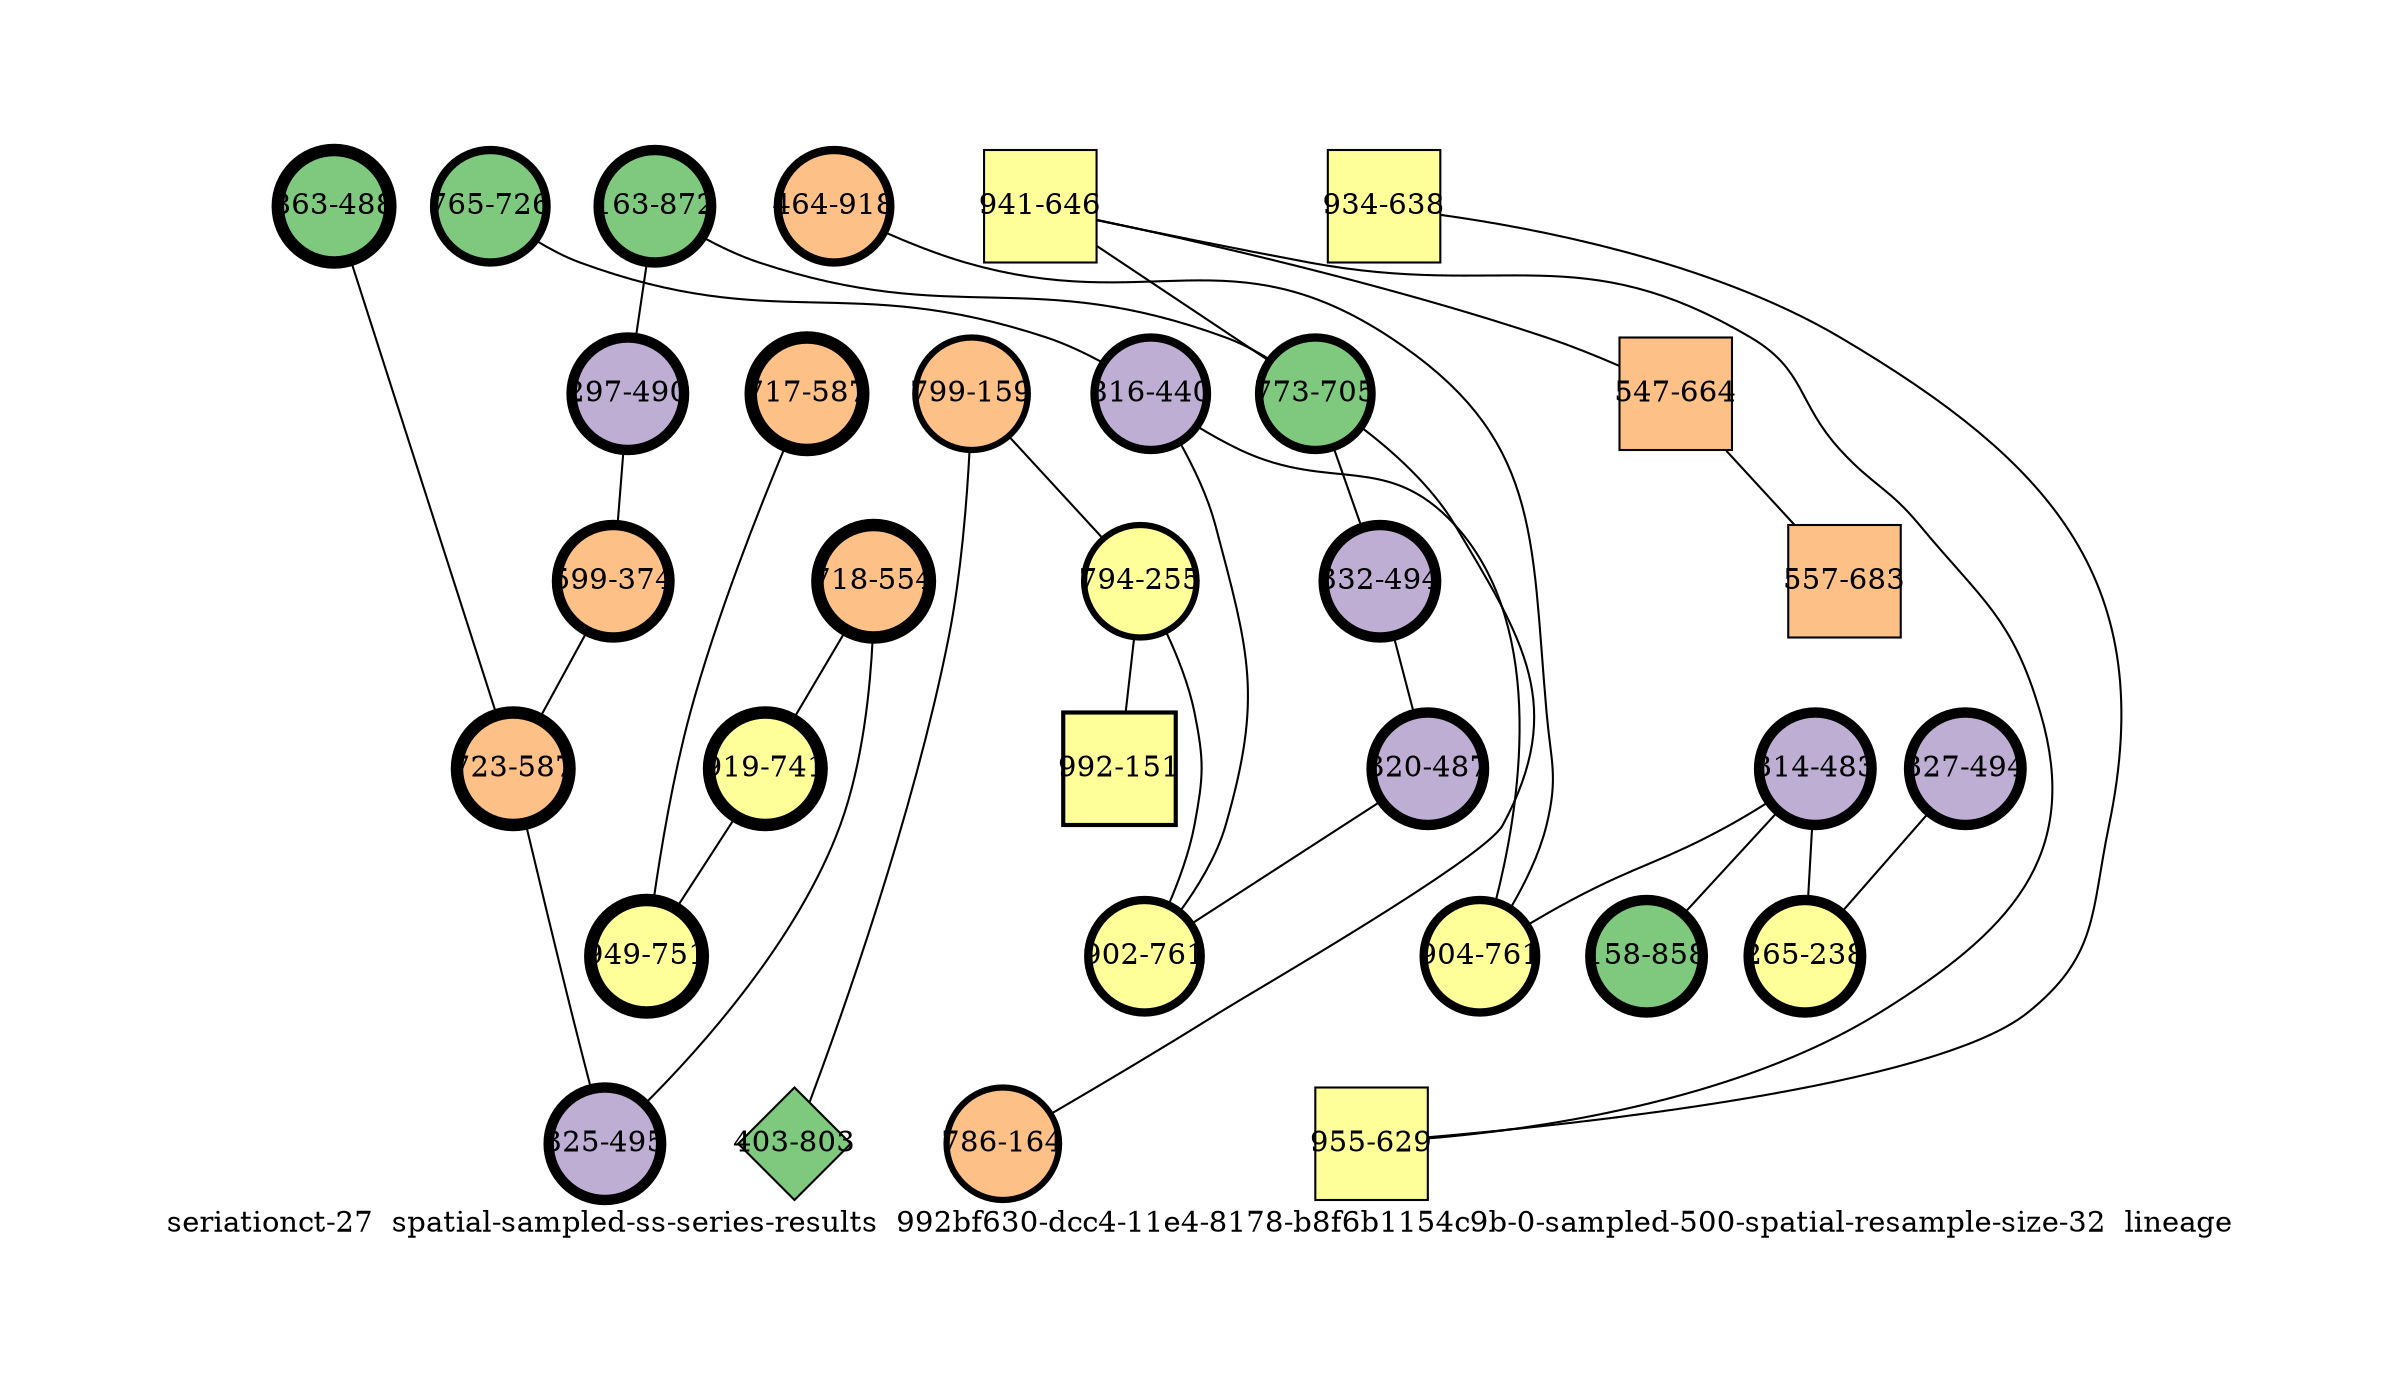 strict graph "seriationct-27  spatial-sampled-ss-series-results  992bf630-dcc4-11e4-8178-b8f6b1154c9b-0-sampled-500-spatial-resample-size-32  lineage" {
labelloc=b;
ratio=auto;
pad="1.0";
label="seriationct-27  spatial-sampled-ss-series-results  992bf630-dcc4-11e4-8178-b8f6b1154c9b-0-sampled-500-spatial-resample-size-32  lineage";
node [width="0.75", style=filled, fixedsize=true, height="0.75", shape=circle, label=""];
0 [xCoordinate="872.0", appears_in_slice=5, yCoordinate="163.0", colorscheme=accent6, lineage_id=0, short_label="163-872", label="163-872", shape=circle, cluster_id=0, fillcolor=1, size="500.0", id=0, penwidth="5.0"];
1 [xCoordinate="490.0", appears_in_slice=5, yCoordinate="297.0", colorscheme=accent6, lineage_id=0, short_label="297-490", label="297-490", shape=circle, cluster_id=1, fillcolor=2, size="500.0", id=1, penwidth="5.0"];
2 [xCoordinate="646.0", appears_in_slice=1, yCoordinate="941.0", colorscheme=accent6, lineage_id=1, short_label="941-646", label="941-646", shape=square, cluster_id=3, fillcolor=4, size="500.0", id=2, penwidth="1.0"];
3 [xCoordinate="374.0", appears_in_slice=5, yCoordinate="599.0", colorscheme=accent6, lineage_id=0, short_label="599-374", label="599-374", shape=circle, cluster_id=2, fillcolor=3, size="500.0", id=3, penwidth="5.0"];
4 [xCoordinate="488.0", appears_in_slice=6, yCoordinate="863.0", colorscheme=accent6, lineage_id=0, short_label="863-488", label="863-488", shape=circle, cluster_id=0, fillcolor=1, size="500.0", id=4, penwidth="6.0"];
5 [xCoordinate="664.0", appears_in_slice=1, yCoordinate="547.0", colorscheme=accent6, lineage_id=1, short_label="547-664", label="547-664", shape=square, cluster_id=2, fillcolor=3, size="500.0", id=5, penwidth="1.0"];
6 [xCoordinate="918.0", appears_in_slice=4, yCoordinate="464.0", colorscheme=accent6, lineage_id=0, short_label="464-918", label="464-918", shape=circle, cluster_id=2, fillcolor=3, size="500.0", id=6, penwidth="4.0"];
7 [xCoordinate="159.0", appears_in_slice=3, yCoordinate="799.0", colorscheme=accent6, lineage_id=0, short_label="799-159", label="799-159", shape=circle, cluster_id=2, fillcolor=3, size="500.0", id=7, penwidth="3.0"];
8 [xCoordinate="803.0", appears_in_slice=1, yCoordinate="403.0", colorscheme=accent6, lineage_id=2, short_label="403-803", label="403-803", shape=diamond, cluster_id=0, fillcolor=1, size="500.0", id=8, penwidth="1.0"];
9 [xCoordinate="483.0", appears_in_slice=5, yCoordinate="314.0", colorscheme=accent6, lineage_id=0, short_label="314-483", label="314-483", shape=circle, cluster_id=1, fillcolor=2, size="500.0", id=9, penwidth="5.0"];
10 [xCoordinate="638.0", appears_in_slice=1, yCoordinate="934.0", colorscheme=accent6, lineage_id=1, short_label="934-638", label="934-638", shape=square, cluster_id=3, fillcolor=4, size="500.0", id=10, penwidth="1.0"];
11 [xCoordinate="705.0", appears_in_slice=4, yCoordinate="773.0", colorscheme=accent6, lineage_id=0, short_label="773-705", label="773-705", shape=circle, cluster_id=0, fillcolor=1, size="500.0", id=11, penwidth="4.0"];
12 [xCoordinate="587.0", appears_in_slice=6, yCoordinate="723.0", colorscheme=accent6, lineage_id=0, short_label="723-587", label="723-587", shape=circle, cluster_id=2, fillcolor=3, size="500.0", id=12, penwidth="6.0"];
13 [xCoordinate="726.0", appears_in_slice=4, yCoordinate="765.0", colorscheme=accent6, lineage_id=0, short_label="765-726", label="765-726", shape=circle, cluster_id=0, fillcolor=1, size="500.0", id=13, penwidth="4.0"];
14 [xCoordinate="554.0", appears_in_slice=6, yCoordinate="718.0", colorscheme=accent6, lineage_id=0, short_label="718-554", label="718-554", shape=circle, cluster_id=2, fillcolor=3, size="500.0", id=14, penwidth="6.0"];
15 [xCoordinate="494.0", appears_in_slice=5, yCoordinate="332.0", colorscheme=accent6, lineage_id=0, short_label="332-494", label="332-494", shape=circle, cluster_id=1, fillcolor=2, size="500.0", id=15, penwidth="5.0"];
16 [xCoordinate="255.0", appears_in_slice=3, yCoordinate="794.0", colorscheme=accent6, lineage_id=0, short_label="794-255", label="794-255", shape=circle, cluster_id=3, fillcolor=4, size="500.0", id=16, penwidth="3.0"];
17 [xCoordinate="858.0", appears_in_slice=5, yCoordinate="158.0", colorscheme=accent6, lineage_id=0, short_label="158-858", label="158-858", shape=circle, cluster_id=0, fillcolor=1, size="500.0", id=17, penwidth="5.0"];
18 [xCoordinate="487.0", appears_in_slice=5, yCoordinate="320.0", colorscheme=accent6, lineage_id=0, short_label="320-487", label="320-487", shape=circle, cluster_id=1, fillcolor=2, size="500.0", id=20, penwidth="5.0"];
19 [xCoordinate="741.0", appears_in_slice=6, yCoordinate="919.0", colorscheme=accent6, lineage_id=0, short_label="919-741", label="919-741", shape=circle, cluster_id=3, fillcolor=4, size="500.0", id=19, penwidth="6.0"];
20 [xCoordinate="164.0", appears_in_slice=3, yCoordinate="786.0", colorscheme=accent6, lineage_id=0, short_label="786-164", label="786-164", shape=circle, cluster_id=2, fillcolor=3, size="500.0", id=18, penwidth="3.0"];
21 [xCoordinate="440.0", appears_in_slice=4, yCoordinate="816.0", colorscheme=accent6, lineage_id=0, short_label="816-440", label="816-440", shape=circle, cluster_id=1, fillcolor=2, size="500.0", id=21, penwidth="4.0"];
22 [xCoordinate="683.0", appears_in_slice=1, yCoordinate="557.0", colorscheme=accent6, lineage_id=1, short_label="557-683", label="557-683", shape=square, cluster_id=2, fillcolor=3, size="500.0", id=22, penwidth="1.0"];
23 [xCoordinate="761.0", appears_in_slice=4, yCoordinate="902.0", colorscheme=accent6, lineage_id=0, short_label="902-761", label="902-761", shape=circle, cluster_id=3, fillcolor=4, size="500.0", id=23, penwidth="4.0"];
24 [xCoordinate="587.0", appears_in_slice=6, yCoordinate="717.0", colorscheme=accent6, lineage_id=0, short_label="717-587", label="717-587", shape=circle, cluster_id=2, fillcolor=3, size="500.0", id=24, penwidth="6.0"];
25 [xCoordinate="629.0", appears_in_slice=1, yCoordinate="955.0", colorscheme=accent6, lineage_id=1, short_label="955-629", label="955-629", shape=square, cluster_id=3, fillcolor=4, size="500.0", id=25, penwidth="1.0"];
26 [xCoordinate="761.0", appears_in_slice=4, yCoordinate="904.0", colorscheme=accent6, lineage_id=0, short_label="904-761", label="904-761", shape=circle, cluster_id=3, fillcolor=4, size="500.0", id=26, penwidth="4.0"];
27 [xCoordinate="494.0", appears_in_slice=5, yCoordinate="327.0", colorscheme=accent6, lineage_id=0, short_label="327-494", label="327-494", shape=circle, cluster_id=1, fillcolor=2, size="500.0", id=27, penwidth="5.0"];
28 [xCoordinate="495.0", appears_in_slice=5, yCoordinate="325.0", colorscheme=accent6, lineage_id=0, short_label="325-495", label="325-495", shape=circle, cluster_id=1, fillcolor=2, size="500.0", id=28, penwidth="5.0"];
29 [xCoordinate="151.0", appears_in_slice=2, yCoordinate="992.0", colorscheme=accent6, lineage_id=1, short_label="992-151", label="992-151", shape=square, cluster_id=3, fillcolor=4, size="500.0", id=29, penwidth="2.0"];
30 [xCoordinate="751.0", appears_in_slice=6, yCoordinate="949.0", colorscheme=accent6, lineage_id=0, short_label="949-751", label="949-751", shape=circle, cluster_id=3, fillcolor=4, size="500.0", id=30, penwidth="6.0"];
31 [xCoordinate="238.0", appears_in_slice=5, yCoordinate="265.0", colorscheme=accent6, lineage_id=0, short_label="265-238", label="265-238", shape=circle, cluster_id=3, fillcolor=4, size="500.0", id=31, penwidth="5.0"];
0 -- 1  [inverseweight="17.5249909308", weight="0.0570613704707"];
0 -- 11  [inverseweight="1.62241916141", weight="0.616363529096"];
1 -- 3  [inverseweight="28.3069258536", weight="0.0353270434653"];
2 -- 25  [inverseweight="1.67479989012", weight="0.597086258425"];
2 -- 11  [inverseweight="2.23209837221", weight="0.448008928482"];
2 -- 5  [inverseweight="2.06442435978", weight="0.484396531779"];
3 -- 12  [inverseweight="3.49164054444", weight="0.286398324017"];
4 -- 12  [inverseweight="25.8543844998", weight="0.0386781592116"];
5 -- 22  [inverseweight="12.2794168103", weight="0.081437092286"];
6 -- 26  [inverseweight="20.8333333333", weight="0.048"];
7 -- 16  [inverseweight="15.2711805445", weight="0.065482822175"];
7 -- 8  [inverseweight="4.25197124561", weight="0.235185033537"];
9 -- 17  [inverseweight="48.1125224325", weight="0.0207846096908"];
9 -- 26  [inverseweight="2.37648383474", weight="0.420789733715"];
9 -- 31  [inverseweight="11.4768287201", weight="0.0871320836432"];
10 -- 25  [inverseweight="36.0843918244", weight="0.0277128129211"];
11 -- 20  [inverseweight="1.84530742633", weight="0.541915122505"];
11 -- 15  [inverseweight="4.49921270666", weight="0.222261107709"];
12 -- 28  [inverseweight="1.98278484974", weight="0.504341154379"];
13 -- 21  [inverseweight="1.93900431168", weight="0.515728610802"];
14 -- 19  [inverseweight="31.8788356532", weight="0.0313687742827"];
14 -- 28  [inverseweight="2.83505757267", weight="0.352726522961"];
15 -- 18  [inverseweight="15.0618808282", weight="0.0663927706908"];
16 -- 23  [inverseweight="5.76812162171", weight="0.173366663462"];
16 -- 29  [inverseweight="6.59724767462", weight="0.151578362572"];
18 -- 23  [inverseweight="6.55741229471", weight="0.152499180326"];
19 -- 30  [inverseweight="23.6227795631", weight="0.042332020977"];
21 -- 26  [inverseweight="2.02447401382", weight="0.493955463579"];
21 -- 23  [inverseweight="11.6247638744", weight="0.0860232526704"];
24 -- 30  [inverseweight="39.0434404722", weight="0.0256124969497"];
27 -- 31  [inverseweight="23.5180217096", weight="0.0425205832509"];
}
